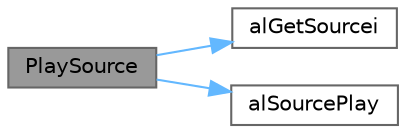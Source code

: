 digraph "PlaySource"
{
 // LATEX_PDF_SIZE
  bgcolor="transparent";
  edge [fontname=Helvetica,fontsize=10,labelfontname=Helvetica,labelfontsize=10];
  node [fontname=Helvetica,fontsize=10,shape=box,height=0.2,width=0.4];
  rankdir="LR";
  Node1 [id="Node000001",label="PlaySource",height=0.2,width=0.4,color="gray40", fillcolor="grey60", style="filled", fontcolor="black",tooltip=" "];
  Node1 -> Node2 [id="edge1_Node000001_Node000002",color="steelblue1",style="solid",tooltip=" "];
  Node2 [id="Node000002",label="alGetSourcei",height=0.2,width=0.4,color="grey40", fillcolor="white", style="filled",URL="$al_8h.html#aab80ac4aad68b84363658bf498913c91",tooltip=" "];
  Node1 -> Node3 [id="edge2_Node000001_Node000003",color="steelblue1",style="solid",tooltip=" "];
  Node3 [id="Node000003",label="alSourcePlay",height=0.2,width=0.4,color="grey40", fillcolor="white", style="filled",URL="$al_8h.html#aca454ba909c65b84c78e81edc08ca0c8",tooltip=" "];
}
